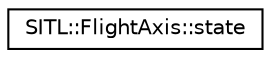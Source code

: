 digraph "Graphical Class Hierarchy"
{
 // INTERACTIVE_SVG=YES
  edge [fontname="Helvetica",fontsize="10",labelfontname="Helvetica",labelfontsize="10"];
  node [fontname="Helvetica",fontsize="10",shape=record];
  rankdir="LR";
  Node1 [label="SITL::FlightAxis::state",height=0.2,width=0.4,color="black", fillcolor="white", style="filled",URL="$structSITL_1_1FlightAxis_1_1state.html"];
}
